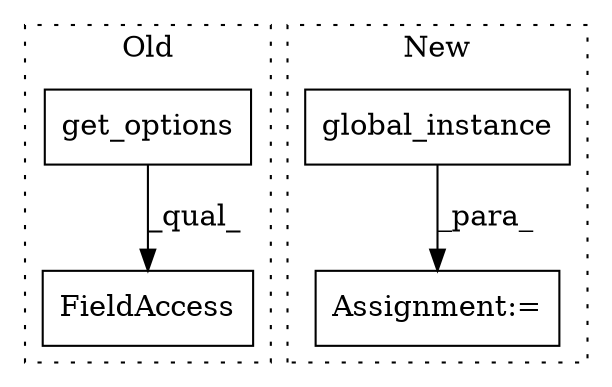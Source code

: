 digraph G {
subgraph cluster0 {
1 [label="get_options" a="32" s="21796" l="13" shape="box"];
3 [label="FieldAccess" a="22" s="21791" l="30" shape="box"];
label = "Old";
style="dotted";
}
subgraph cluster1 {
2 [label="global_instance" a="32" s="21196" l="17" shape="box"];
4 [label="Assignment:=" a="7" s="21191" l="1" shape="box"];
label = "New";
style="dotted";
}
1 -> 3 [label="_qual_"];
2 -> 4 [label="_para_"];
}